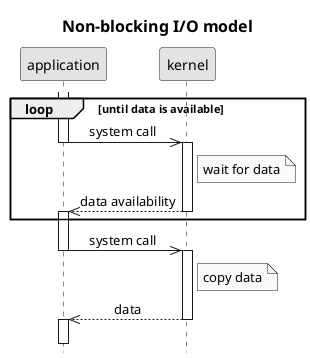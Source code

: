 @startuml
title Non-blocking I/O model
hide footbox
skinparam monochrome true
skinparam titleFontSize 16
skinparam sequenceMessageAlign center
activate application
loop until data is available
    application->>kernel: system call
    deactivate application
    activate kernel
    Note right of kernel: wait for data
    kernel-->>application: data availability
    deactivate kernel
    activate application
end
application->>kernel: system call
deactivate application
activate kernel
Note right of kernel: copy data
kernel-->>application: data
deactivate kernel
activate application
||15||
@enduml
